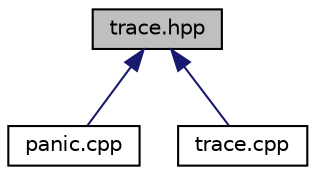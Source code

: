 digraph "trace.hpp"
{
 // LATEX_PDF_SIZE
  edge [fontname="Helvetica",fontsize="10",labelfontname="Helvetica",labelfontsize="10"];
  node [fontname="Helvetica",fontsize="10",shape=record];
  Node1 [label="trace.hpp",height=0.2,width=0.4,color="black", fillcolor="grey75", style="filled", fontcolor="black",tooltip="Kernel stack tracing."];
  Node1 -> Node2 [dir="back",color="midnightblue",fontsize="10",style="solid",fontname="Helvetica"];
  Node2 [label="panic.cpp",height=0.2,width=0.4,color="black", fillcolor="white", style="filled",URL="$d6/d1e/panic_8cpp.html",tooltip="A set of panic functions that are called when the kernel encounters an error from which it cannot rec..."];
  Node1 -> Node3 [dir="back",color="midnightblue",fontsize="10",style="solid",fontname="Helvetica"];
  Node3 [label="trace.cpp",height=0.2,width=0.4,color="black", fillcolor="white", style="filled",URL="$d9/d55/trace_8cpp.html",tooltip="Kernel stack tracing."];
}
